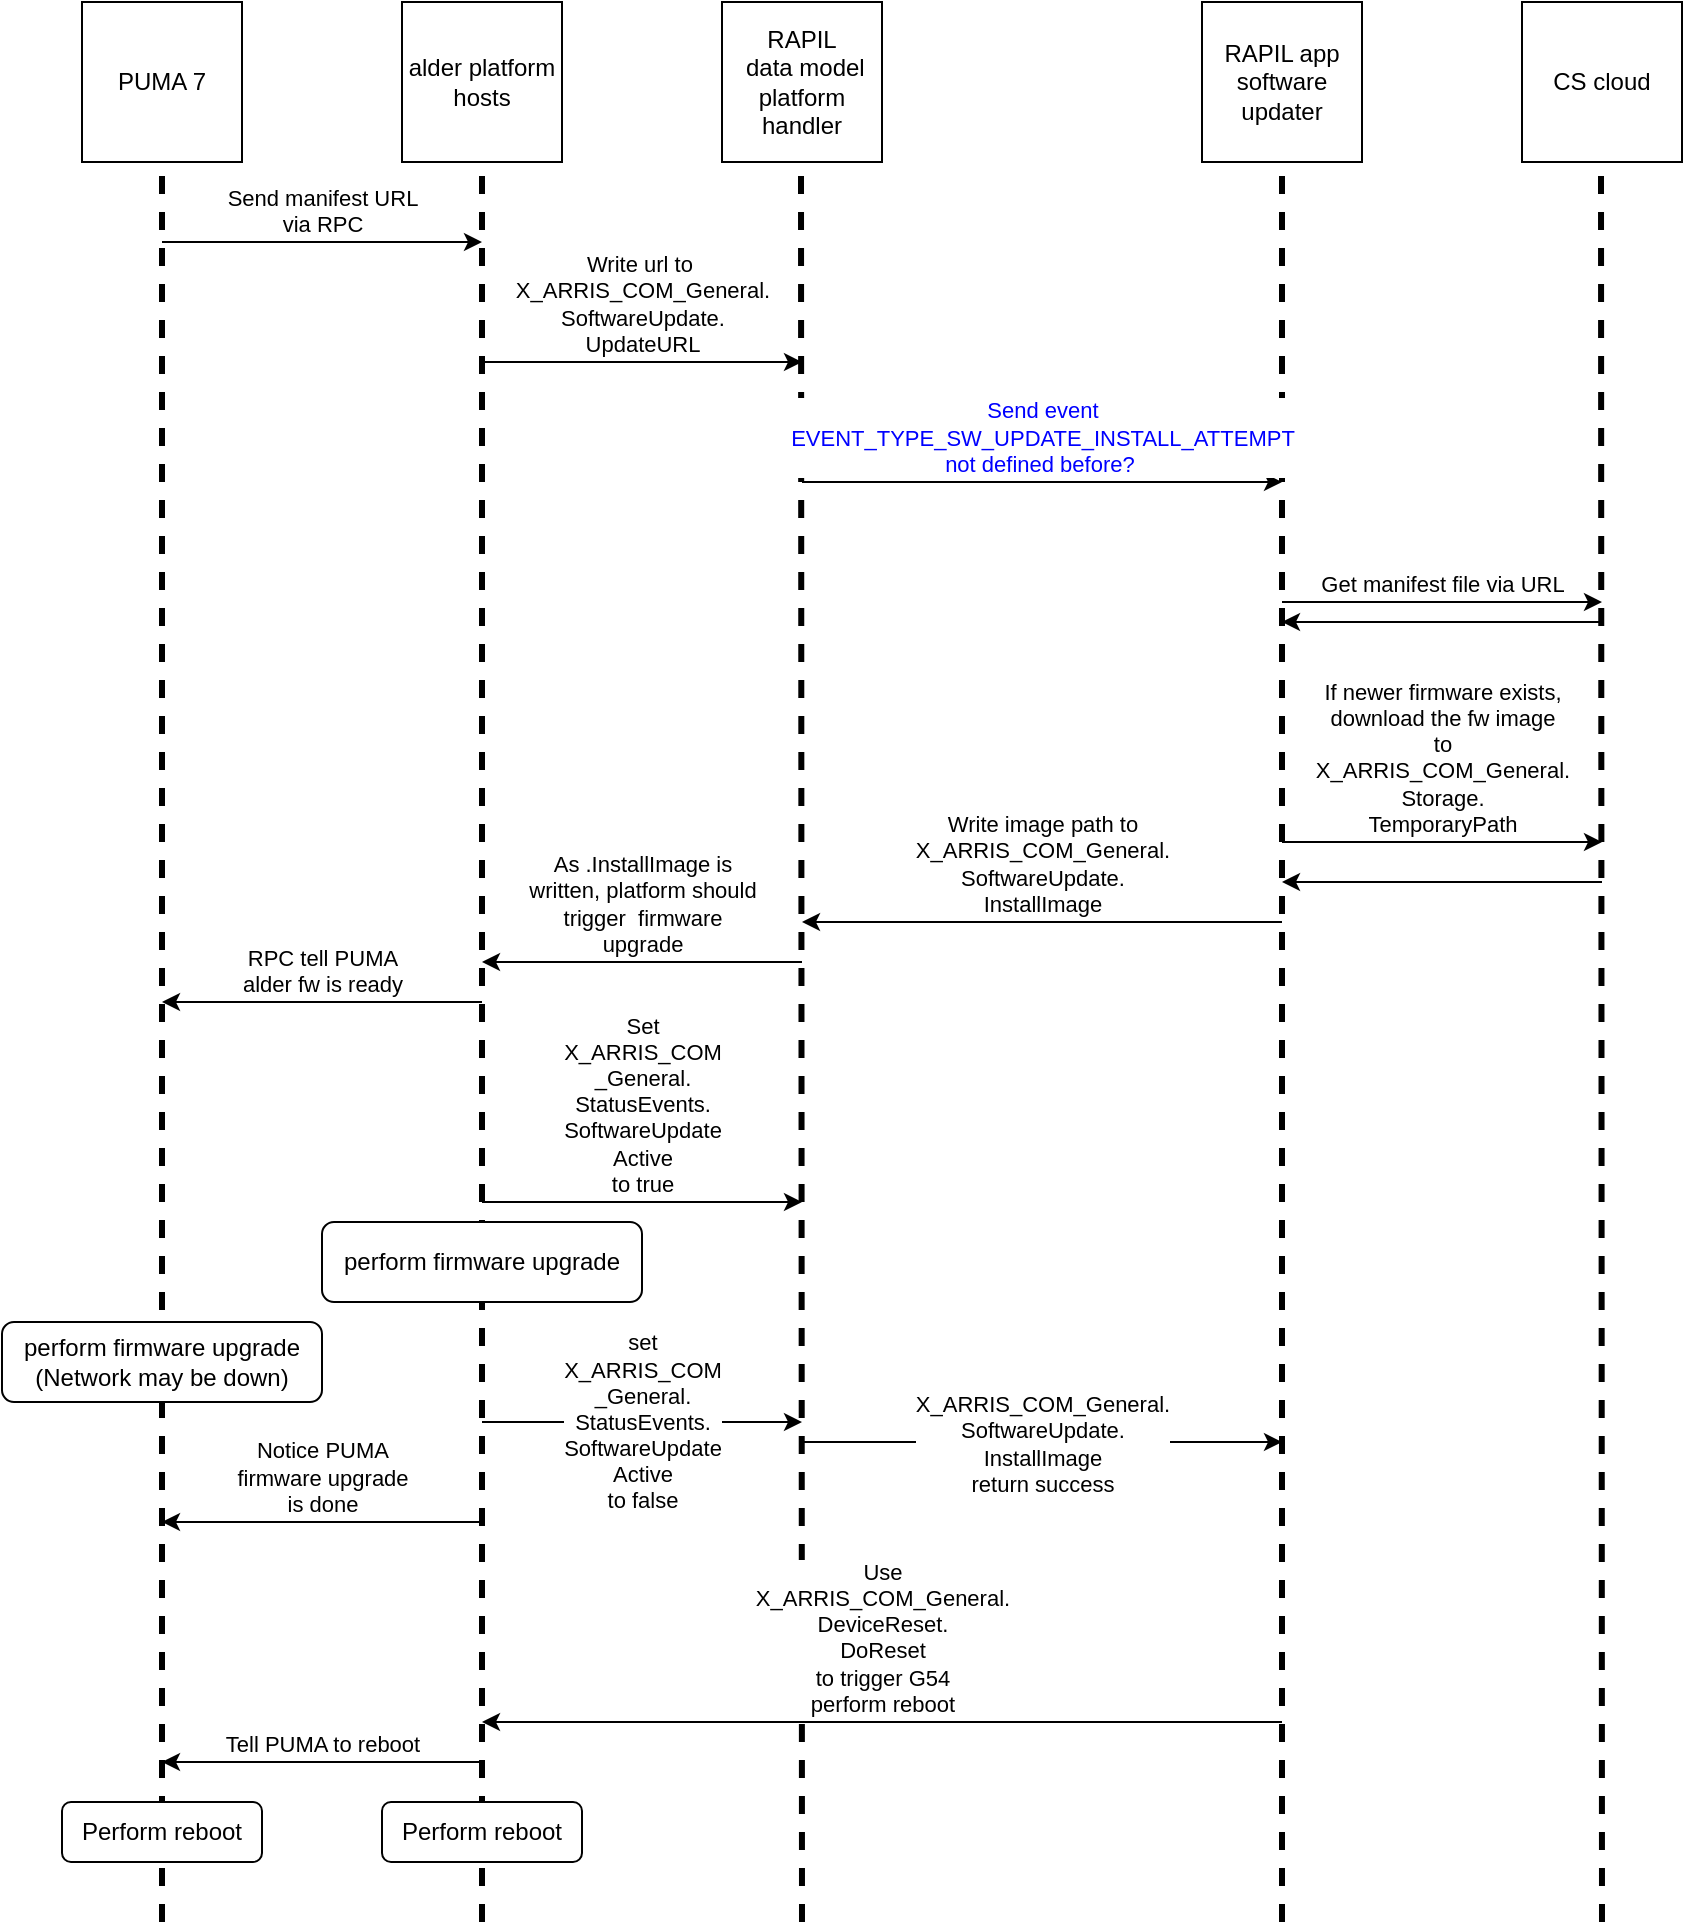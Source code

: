 <mxfile version="20.2.3" type="github">
  <diagram name="Page-1" id="74e2e168-ea6b-b213-b513-2b3c1d86103e">
    <mxGraphModel dx="782" dy="1363" grid="1" gridSize="10" guides="1" tooltips="1" connect="1" arrows="1" fold="1" page="1" pageScale="1" pageWidth="1100" pageHeight="850" background="none" math="0" shadow="0">
      <root>
        <mxCell id="0" />
        <mxCell id="1" parent="0" />
        <mxCell id="jdenM_Pm6bT-UXlrKvNA-3" value="PUMA 7" style="rounded=0;whiteSpace=wrap;html=1;" parent="1" vertex="1">
          <mxGeometry x="40" y="-840" width="80" height="80" as="geometry" />
        </mxCell>
        <mxCell id="jdenM_Pm6bT-UXlrKvNA-5" value="alder platform hosts" style="rounded=0;whiteSpace=wrap;html=1;" parent="1" vertex="1">
          <mxGeometry x="200" y="-840" width="80" height="80" as="geometry" />
        </mxCell>
        <mxCell id="jdenM_Pm6bT-UXlrKvNA-7" value="" style="endArrow=none;dashed=1;html=1;rounded=0;entryX=0.5;entryY=1;entryDx=0;entryDy=0;strokeWidth=3;" parent="1" target="jdenM_Pm6bT-UXlrKvNA-3" edge="1">
          <mxGeometry width="50" height="50" relative="1" as="geometry">
            <mxPoint x="80" y="120" as="sourcePoint" />
            <mxPoint x="270" y="160" as="targetPoint" />
          </mxGeometry>
        </mxCell>
        <mxCell id="jdenM_Pm6bT-UXlrKvNA-9" value="RAPIL&lt;br&gt;&amp;nbsp;data model platform &lt;br&gt;handler" style="rounded=0;whiteSpace=wrap;html=1;" parent="1" vertex="1">
          <mxGeometry x="360" y="-840" width="80" height="80" as="geometry" />
        </mxCell>
        <mxCell id="jdenM_Pm6bT-UXlrKvNA-10" value="RAPIL app&lt;br&gt;software updater" style="rounded=0;whiteSpace=wrap;html=1;" parent="1" vertex="1">
          <mxGeometry x="600" y="-840" width="80" height="80" as="geometry" />
        </mxCell>
        <mxCell id="jdenM_Pm6bT-UXlrKvNA-12" value="" style="endArrow=none;dashed=1;html=1;rounded=0;entryX=0.5;entryY=1;entryDx=0;entryDy=0;strokeWidth=3;" parent="1" target="jdenM_Pm6bT-UXlrKvNA-5" edge="1">
          <mxGeometry width="50" height="50" relative="1" as="geometry">
            <mxPoint x="240" y="120" as="sourcePoint" />
            <mxPoint x="190" y="-650" as="targetPoint" />
          </mxGeometry>
        </mxCell>
        <mxCell id="jdenM_Pm6bT-UXlrKvNA-13" value="" style="endArrow=none;dashed=1;html=1;rounded=0;entryX=0.5;entryY=1;entryDx=0;entryDy=0;strokeWidth=3;" parent="1" edge="1">
          <mxGeometry width="50" height="50" relative="1" as="geometry">
            <mxPoint x="400" y="120" as="sourcePoint" />
            <mxPoint x="399.5" y="-760" as="targetPoint" />
          </mxGeometry>
        </mxCell>
        <mxCell id="jdenM_Pm6bT-UXlrKvNA-14" value="" style="endArrow=none;dashed=1;html=1;rounded=0;strokeWidth=3;" parent="1" edge="1">
          <mxGeometry width="50" height="50" relative="1" as="geometry">
            <mxPoint x="640" y="120" as="sourcePoint" />
            <mxPoint x="640" y="-760" as="targetPoint" />
          </mxGeometry>
        </mxCell>
        <mxCell id="jdenM_Pm6bT-UXlrKvNA-15" value="Send manifest URL&lt;br&gt;via RPC" style="endArrow=classic;html=1;rounded=0;labelPosition=center;verticalLabelPosition=top;align=center;verticalAlign=bottom;" parent="1" edge="1">
          <mxGeometry width="50" height="50" relative="1" as="geometry">
            <mxPoint x="80" y="-720" as="sourcePoint" />
            <mxPoint x="240" y="-720" as="targetPoint" />
            <Array as="points" />
          </mxGeometry>
        </mxCell>
        <mxCell id="jdenM_Pm6bT-UXlrKvNA-16" value="Write url to&amp;nbsp;&lt;br&gt;&lt;span style=&quot;font-size: 11px;&quot;&gt;X_ARRIS_COM_General.&lt;br&gt;SoftwareUpdate.&lt;br&gt;UpdateURL&lt;/span&gt;" style="endArrow=classic;html=1;rounded=0;labelPosition=center;verticalLabelPosition=top;align=center;verticalAlign=bottom;" parent="1" edge="1">
          <mxGeometry width="50" height="50" relative="1" as="geometry">
            <mxPoint x="240" y="-660" as="sourcePoint" />
            <mxPoint x="400" y="-660" as="targetPoint" />
          </mxGeometry>
        </mxCell>
        <mxCell id="jdenM_Pm6bT-UXlrKvNA-20" value="CS cloud" style="rounded=0;whiteSpace=wrap;html=1;" parent="1" vertex="1">
          <mxGeometry x="760" y="-840" width="80" height="80" as="geometry" />
        </mxCell>
        <mxCell id="jdenM_Pm6bT-UXlrKvNA-21" value="" style="endArrow=none;dashed=1;html=1;rounded=0;entryX=0.5;entryY=1;entryDx=0;entryDy=0;strokeWidth=3;" parent="1" edge="1">
          <mxGeometry width="50" height="50" relative="1" as="geometry">
            <mxPoint x="800" y="120" as="sourcePoint" />
            <mxPoint x="799.5" y="-760" as="targetPoint" />
          </mxGeometry>
        </mxCell>
        <mxCell id="jdenM_Pm6bT-UXlrKvNA-22" value="Get manifest file via URL" style="endArrow=classic;html=1;rounded=0;fontColor=#000000;labelPosition=center;verticalLabelPosition=top;align=center;verticalAlign=bottom;" parent="1" edge="1">
          <mxGeometry width="50" height="50" relative="1" as="geometry">
            <mxPoint x="640" y="-540" as="sourcePoint" />
            <mxPoint x="800" y="-540" as="targetPoint" />
          </mxGeometry>
        </mxCell>
        <mxCell id="jdenM_Pm6bT-UXlrKvNA-25" value="If newer firmware exists,&lt;br&gt;download the fw image&lt;br&gt;to&lt;br&gt;&lt;span style=&quot;font-size: 11px;&quot;&gt;X_ARRIS_COM_General.&lt;br&gt;Storage.&lt;br&gt;TemporaryPath&lt;/span&gt;" style="endArrow=classic;html=1;rounded=0;fontColor=#000000;labelPosition=center;verticalLabelPosition=top;align=center;verticalAlign=bottom;" parent="1" edge="1">
          <mxGeometry width="50" height="50" relative="1" as="geometry">
            <mxPoint x="640" y="-420" as="sourcePoint" />
            <mxPoint x="800" y="-420" as="targetPoint" />
            <Array as="points">
              <mxPoint x="720" y="-420" />
            </Array>
          </mxGeometry>
        </mxCell>
        <mxCell id="jdenM_Pm6bT-UXlrKvNA-26" value="Write image path to&lt;br&gt;&lt;span style=&quot;font-size: 11px;&quot;&gt;X_ARRIS_COM_General.&lt;br&gt;SoftwareUpdate.&lt;br&gt;InstallImage&lt;/span&gt;" style="endArrow=classic;html=1;rounded=0;fontColor=#000000;labelPosition=center;verticalLabelPosition=top;align=center;verticalAlign=bottom;" parent="1" edge="1">
          <mxGeometry width="50" height="50" relative="1" as="geometry">
            <mxPoint x="640" y="-380" as="sourcePoint" />
            <mxPoint x="400" y="-380" as="targetPoint" />
          </mxGeometry>
        </mxCell>
        <mxCell id="jdenM_Pm6bT-UXlrKvNA-27" value="As .InstallImage is&lt;br&gt;written, platform should&lt;br&gt;trigger&amp;nbsp;&amp;nbsp;firmware &lt;br&gt;upgrade" style="endArrow=classic;html=1;rounded=0;fontColor=#000000;labelPosition=center;verticalLabelPosition=top;align=center;verticalAlign=bottom;" parent="1" edge="1">
          <mxGeometry width="50" height="50" relative="1" as="geometry">
            <mxPoint x="400" y="-360" as="sourcePoint" />
            <mxPoint x="240" y="-360" as="targetPoint" />
          </mxGeometry>
        </mxCell>
        <mxCell id="jdenM_Pm6bT-UXlrKvNA-29" value="perform firmware upgrade" style="rounded=1;whiteSpace=wrap;html=1;fontColor=#000000;" parent="1" vertex="1">
          <mxGeometry x="160" y="-230" width="160" height="40" as="geometry" />
        </mxCell>
        <mxCell id="jdenM_Pm6bT-UXlrKvNA-32" value="Use&lt;br&gt;&lt;span style=&quot;font-size: 11px;&quot;&gt;X_ARRIS_COM_General.&lt;br&gt;DeviceReset.&lt;br&gt;DoReset&lt;br&gt;&lt;/span&gt;to trigger G54&lt;br&gt;perform reboot" style="endArrow=classic;html=1;rounded=0;fontColor=#000000;labelPosition=center;verticalLabelPosition=top;align=center;verticalAlign=bottom;" parent="1" edge="1">
          <mxGeometry width="50" height="50" relative="1" as="geometry">
            <mxPoint x="640" y="20" as="sourcePoint" />
            <mxPoint x="240" y="20" as="targetPoint" />
          </mxGeometry>
        </mxCell>
        <mxCell id="jdenM_Pm6bT-UXlrKvNA-33" value="Set&lt;br&gt;&lt;div&gt;&lt;span style=&quot;font-size: 11px;&quot;&gt;X_ARRIS_COM&lt;/span&gt;&lt;/div&gt;&lt;div&gt;&lt;span style=&quot;font-size: 11px;&quot;&gt;_General.&lt;/span&gt;&lt;/div&gt;&lt;div&gt;&lt;span style=&quot;font-size: 11px;&quot;&gt;StatusEvents.&lt;/span&gt;&lt;/div&gt;&lt;div&gt;&lt;span style=&quot;font-size: 11px;&quot;&gt;SoftwareUpdate&lt;/span&gt;&lt;/div&gt;&lt;div&gt;&lt;span style=&quot;font-size: 11px;&quot;&gt;Active&lt;/span&gt;&lt;/div&gt;&lt;div&gt;&lt;span style=&quot;font-size: 11px;&quot;&gt;to&amp;nbsp;&lt;/span&gt;true&lt;/div&gt;" style="endArrow=classic;html=1;rounded=0;fontColor=#000000;strokeWidth=1;labelPosition=center;verticalLabelPosition=top;align=center;verticalAlign=bottom;" parent="1" edge="1">
          <mxGeometry width="50" height="50" relative="1" as="geometry">
            <mxPoint x="240" y="-240" as="sourcePoint" />
            <mxPoint x="400" y="-240" as="targetPoint" />
          </mxGeometry>
        </mxCell>
        <mxCell id="jdenM_Pm6bT-UXlrKvNA-36" value="set&lt;br&gt;X_ARRIS_COM&lt;br&gt;_General.&lt;br&gt;StatusEvents.&lt;br&gt;SoftwareUpdate&lt;br&gt;Active&lt;br&gt;to false" style="endArrow=classic;html=1;rounded=0;fontColor=#000000;strokeWidth=1;labelPosition=center;verticalLabelPosition=middle;align=center;verticalAlign=middle;" parent="1" edge="1">
          <mxGeometry width="50" height="50" relative="1" as="geometry">
            <mxPoint x="240" y="-130" as="sourcePoint" />
            <mxPoint x="400" y="-130" as="targetPoint" />
          </mxGeometry>
        </mxCell>
        <mxCell id="jdenM_Pm6bT-UXlrKvNA-38" value="Notice PUMA&lt;br&gt;firmware upgrade&lt;br&gt;is done" style="endArrow=classic;html=1;rounded=0;fontColor=#000000;strokeWidth=1;labelPosition=center;verticalLabelPosition=top;align=center;verticalAlign=bottom;" parent="1" edge="1">
          <mxGeometry width="50" height="50" relative="1" as="geometry">
            <mxPoint x="240" y="-80" as="sourcePoint" />
            <mxPoint x="80" y="-80" as="targetPoint" />
          </mxGeometry>
        </mxCell>
        <mxCell id="U-yVeBKho5rMkf0PNRiw-3" value="Send event&lt;br&gt;EVENT_TYPE_SW_UPDATE_INSTALL_ATTEMPT&lt;br&gt;not defined before?&amp;nbsp;" style="endArrow=classic;html=1;rounded=0;labelPosition=center;verticalLabelPosition=top;align=center;verticalAlign=bottom;fontColor=#0000FF;" parent="1" edge="1">
          <mxGeometry width="50" height="50" relative="1" as="geometry">
            <mxPoint x="400" y="-600" as="sourcePoint" />
            <mxPoint x="640" y="-600" as="targetPoint" />
          </mxGeometry>
        </mxCell>
        <mxCell id="U-yVeBKho5rMkf0PNRiw-4" value="RPC tell PUMA&lt;br&gt;alder fw is ready" style="endArrow=classic;html=1;rounded=0;fontColor=#000000;labelPosition=center;verticalLabelPosition=top;align=center;verticalAlign=bottom;" parent="1" edge="1">
          <mxGeometry width="50" height="50" relative="1" as="geometry">
            <mxPoint x="240" y="-340" as="sourcePoint" />
            <mxPoint x="80" y="-340" as="targetPoint" />
          </mxGeometry>
        </mxCell>
        <mxCell id="U-yVeBKho5rMkf0PNRiw-5" value="perform firmware upgrade&lt;br&gt;(Network may be down)" style="rounded=1;whiteSpace=wrap;html=1;fontColor=#000000;" parent="1" vertex="1">
          <mxGeometry y="-180" width="160" height="40" as="geometry" />
        </mxCell>
        <mxCell id="U-yVeBKho5rMkf0PNRiw-6" value="" style="endArrow=classic;html=1;rounded=0;fontColor=#000000;" parent="1" edge="1">
          <mxGeometry width="50" height="50" relative="1" as="geometry">
            <mxPoint x="800" y="-400" as="sourcePoint" />
            <mxPoint x="640" y="-400" as="targetPoint" />
            <Array as="points">
              <mxPoint x="730" y="-400" />
            </Array>
          </mxGeometry>
        </mxCell>
        <mxCell id="U-yVeBKho5rMkf0PNRiw-7" value="" style="endArrow=classic;html=1;rounded=0;fontColor=#000000;" parent="1" edge="1">
          <mxGeometry width="50" height="50" relative="1" as="geometry">
            <mxPoint x="800" y="-530" as="sourcePoint" />
            <mxPoint x="640" y="-530" as="targetPoint" />
          </mxGeometry>
        </mxCell>
        <mxCell id="U-yVeBKho5rMkf0PNRiw-8" value="&lt;br&gt;&lt;span style=&quot;color: rgb(0, 0, 0); font-family: Helvetica; font-size: 11px; font-style: normal; font-variant-ligatures: normal; font-variant-caps: normal; font-weight: 400; letter-spacing: normal; orphans: 2; text-align: center; text-indent: 0px; text-transform: none; widows: 2; word-spacing: 0px; -webkit-text-stroke-width: 0px; text-decoration-thickness: initial; text-decoration-style: initial; text-decoration-color: initial;&quot;&gt;X_ARRIS_COM_General.&lt;br&gt;SoftwareUpdate.&lt;br&gt;InstallImage&lt;br&gt;&lt;/span&gt;return success&lt;br&gt;" style="endArrow=classic;html=1;rounded=0;fontColor=#000000;labelPosition=center;verticalLabelPosition=top;align=center;verticalAlign=bottom;" parent="1" edge="1">
          <mxGeometry y="-30" width="50" height="50" relative="1" as="geometry">
            <mxPoint x="400" y="-120" as="sourcePoint" />
            <mxPoint x="640" y="-120" as="targetPoint" />
            <mxPoint as="offset" />
          </mxGeometry>
        </mxCell>
        <mxCell id="U-yVeBKho5rMkf0PNRiw-9" value="Perform reboot" style="rounded=1;whiteSpace=wrap;html=1;fontColor=#000000;" parent="1" vertex="1">
          <mxGeometry x="190" y="60" width="100" height="30" as="geometry" />
        </mxCell>
        <mxCell id="U-yVeBKho5rMkf0PNRiw-10" value="&lt;font&gt;Tell PUMA to reboot&lt;br&gt;&lt;/font&gt;" style="endArrow=classic;html=1;rounded=0;fontColor=#000000;strokeWidth=1;labelPosition=center;verticalLabelPosition=top;align=center;verticalAlign=bottom;" parent="1" edge="1">
          <mxGeometry width="50" height="50" relative="1" as="geometry">
            <mxPoint x="240" y="40" as="sourcePoint" />
            <mxPoint x="80" y="40" as="targetPoint" />
          </mxGeometry>
        </mxCell>
        <mxCell id="U-yVeBKho5rMkf0PNRiw-12" value="Perform reboot" style="rounded=1;whiteSpace=wrap;html=1;fontColor=#000000;" parent="1" vertex="1">
          <mxGeometry x="30" y="60" width="100" height="30" as="geometry" />
        </mxCell>
      </root>
    </mxGraphModel>
  </diagram>
</mxfile>

